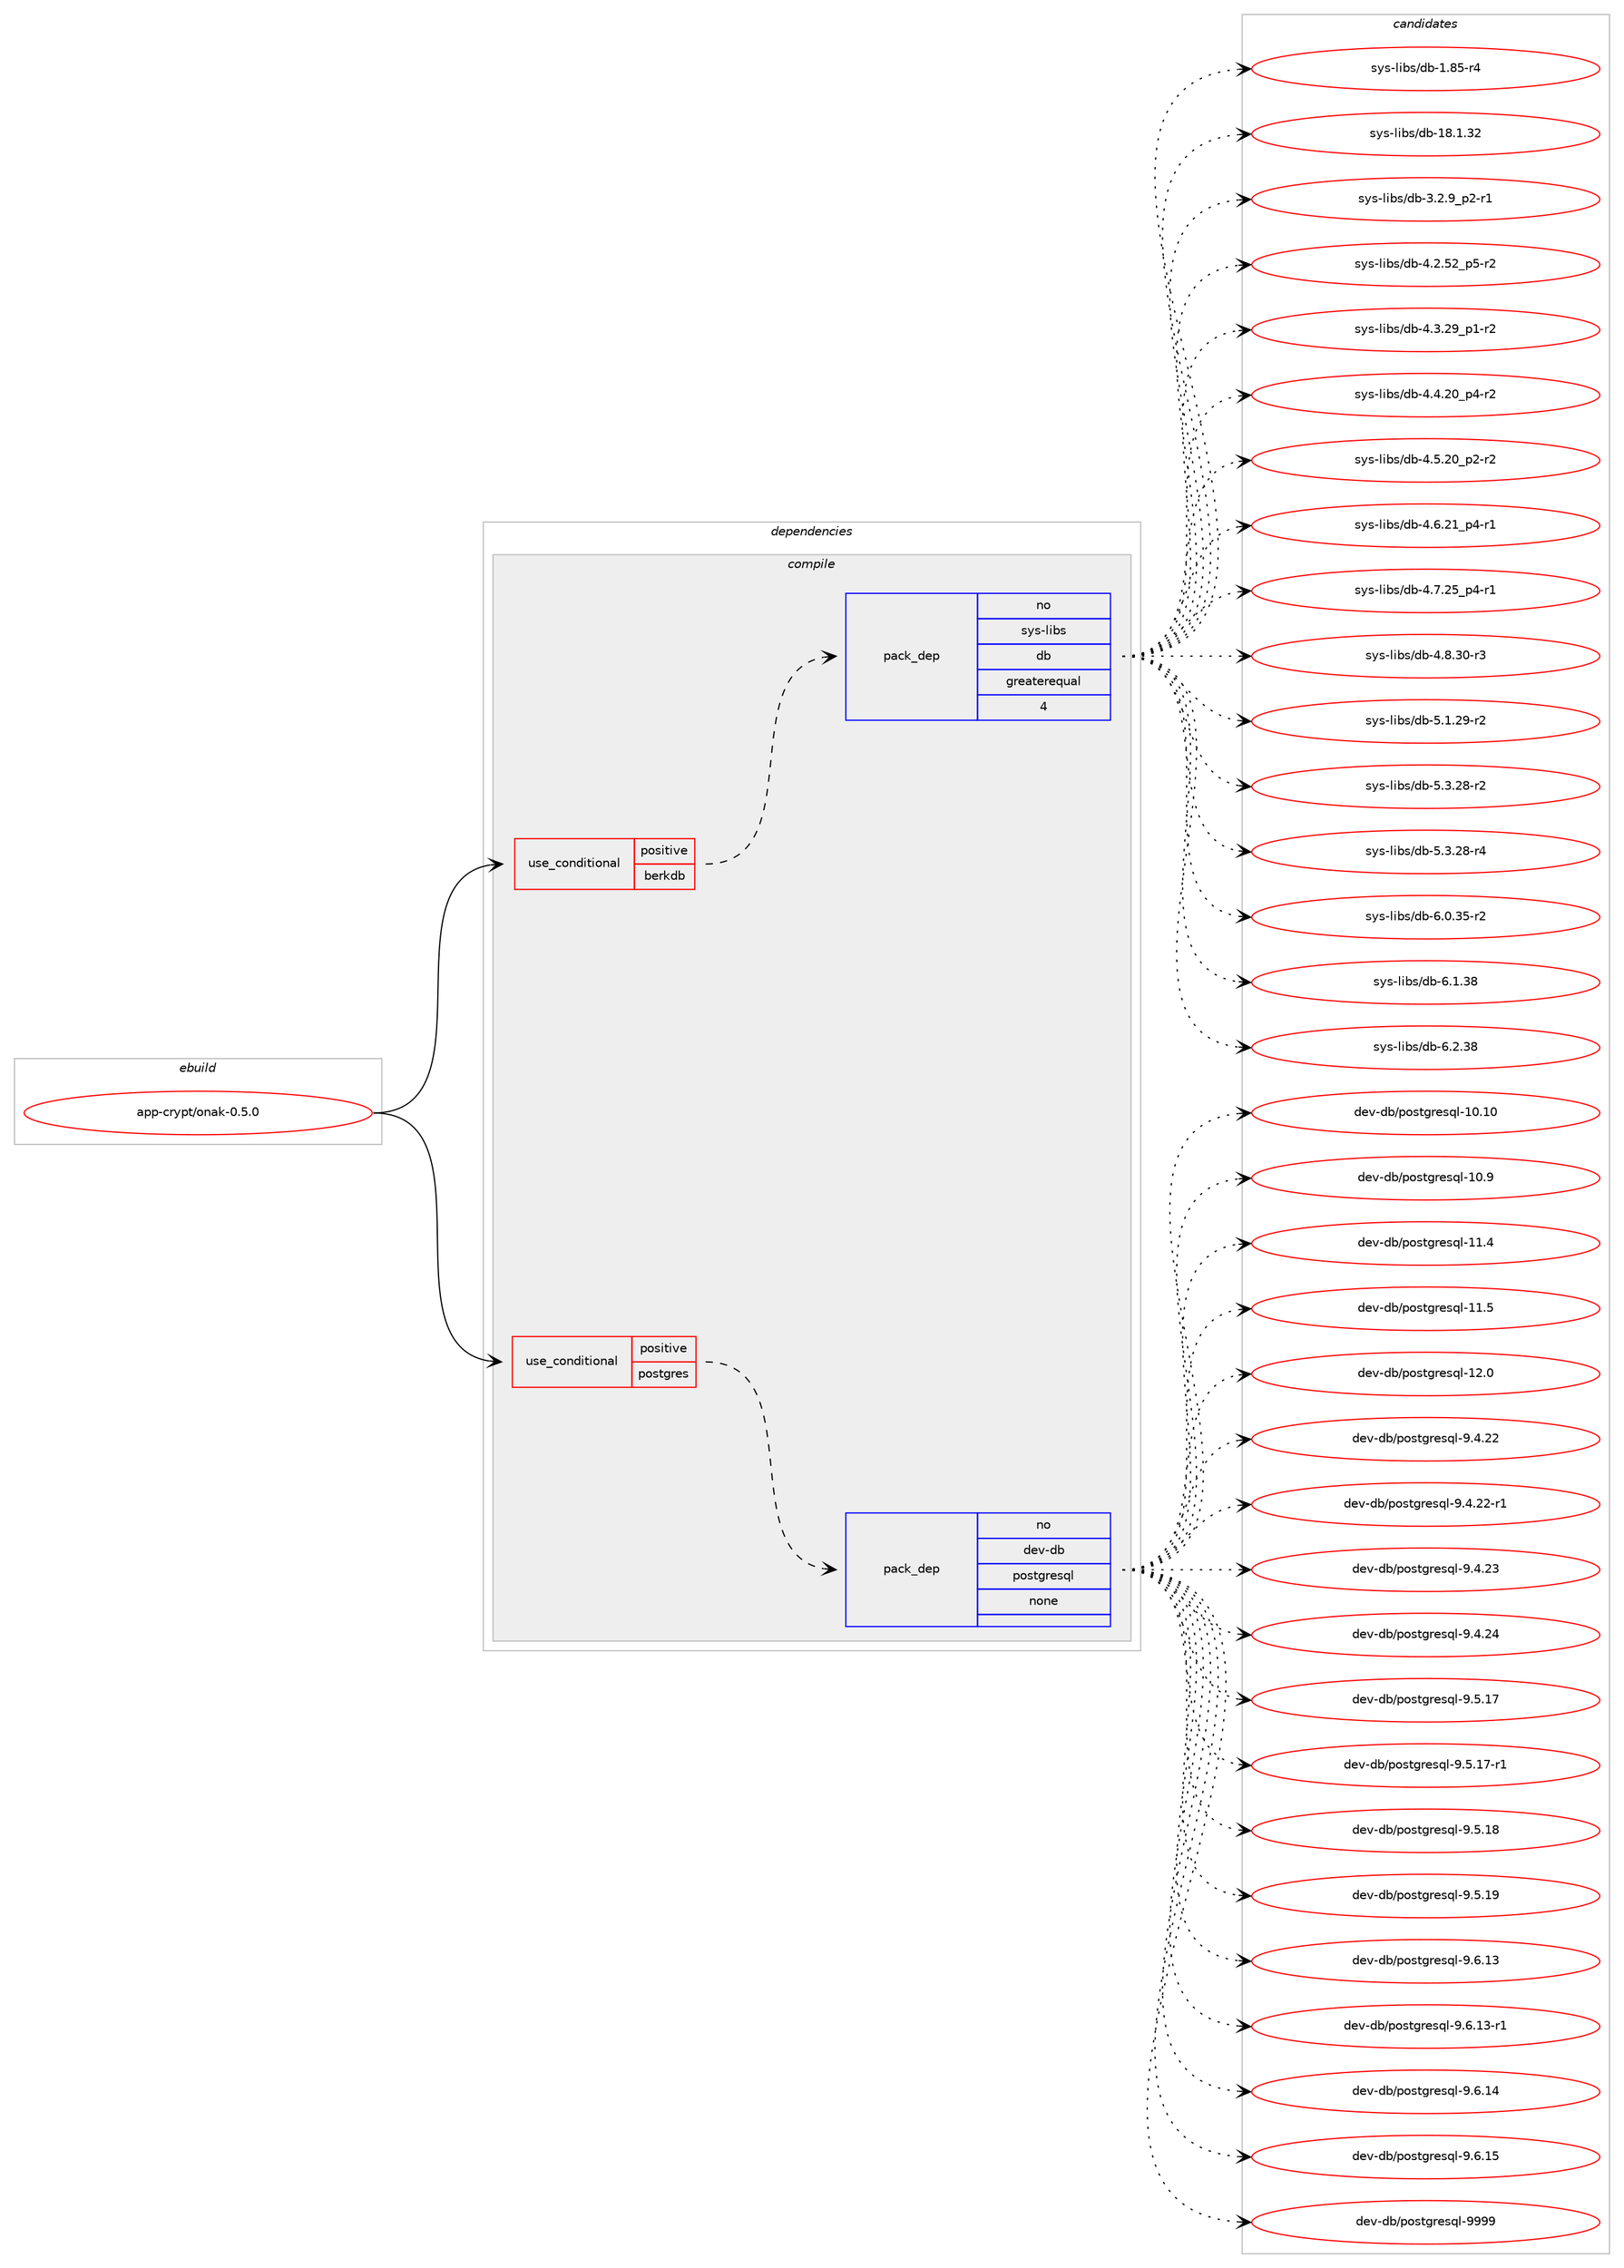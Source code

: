 digraph prolog {

# *************
# Graph options
# *************

newrank=true;
concentrate=true;
compound=true;
graph [rankdir=LR,fontname=Helvetica,fontsize=10,ranksep=1.5];#, ranksep=2.5, nodesep=0.2];
edge  [arrowhead=vee];
node  [fontname=Helvetica,fontsize=10];

# **********
# The ebuild
# **********

subgraph cluster_leftcol {
color=gray;
rank=same;
label=<<i>ebuild</i>>;
id [label="app-crypt/onak-0.5.0", color=red, width=4, href="../app-crypt/onak-0.5.0.svg"];
}

# ****************
# The dependencies
# ****************

subgraph cluster_midcol {
color=gray;
label=<<i>dependencies</i>>;
subgraph cluster_compile {
fillcolor="#eeeeee";
style=filled;
label=<<i>compile</i>>;
subgraph cond113893 {
dependency477598 [label=<<TABLE BORDER="0" CELLBORDER="1" CELLSPACING="0" CELLPADDING="4"><TR><TD ROWSPAN="3" CELLPADDING="10">use_conditional</TD></TR><TR><TD>positive</TD></TR><TR><TD>berkdb</TD></TR></TABLE>>, shape=none, color=red];
subgraph pack355019 {
dependency477599 [label=<<TABLE BORDER="0" CELLBORDER="1" CELLSPACING="0" CELLPADDING="4" WIDTH="220"><TR><TD ROWSPAN="6" CELLPADDING="30">pack_dep</TD></TR><TR><TD WIDTH="110">no</TD></TR><TR><TD>sys-libs</TD></TR><TR><TD>db</TD></TR><TR><TD>greaterequal</TD></TR><TR><TD>4</TD></TR></TABLE>>, shape=none, color=blue];
}
dependency477598:e -> dependency477599:w [weight=20,style="dashed",arrowhead="vee"];
}
id:e -> dependency477598:w [weight=20,style="solid",arrowhead="vee"];
subgraph cond113894 {
dependency477600 [label=<<TABLE BORDER="0" CELLBORDER="1" CELLSPACING="0" CELLPADDING="4"><TR><TD ROWSPAN="3" CELLPADDING="10">use_conditional</TD></TR><TR><TD>positive</TD></TR><TR><TD>postgres</TD></TR></TABLE>>, shape=none, color=red];
subgraph pack355020 {
dependency477601 [label=<<TABLE BORDER="0" CELLBORDER="1" CELLSPACING="0" CELLPADDING="4" WIDTH="220"><TR><TD ROWSPAN="6" CELLPADDING="30">pack_dep</TD></TR><TR><TD WIDTH="110">no</TD></TR><TR><TD>dev-db</TD></TR><TR><TD>postgresql</TD></TR><TR><TD>none</TD></TR><TR><TD></TD></TR></TABLE>>, shape=none, color=blue];
}
dependency477600:e -> dependency477601:w [weight=20,style="dashed",arrowhead="vee"];
}
id:e -> dependency477600:w [weight=20,style="solid",arrowhead="vee"];
}
subgraph cluster_compileandrun {
fillcolor="#eeeeee";
style=filled;
label=<<i>compile and run</i>>;
}
subgraph cluster_run {
fillcolor="#eeeeee";
style=filled;
label=<<i>run</i>>;
}
}

# **************
# The candidates
# **************

subgraph cluster_choices {
rank=same;
color=gray;
label=<<i>candidates</i>>;

subgraph choice355019 {
color=black;
nodesep=1;
choice1151211154510810598115471009845494656534511452 [label="sys-libs/db-1.85-r4", color=red, width=4,href="../sys-libs/db-1.85-r4.svg"];
choice115121115451081059811547100984549564649465150 [label="sys-libs/db-18.1.32", color=red, width=4,href="../sys-libs/db-18.1.32.svg"];
choice1151211154510810598115471009845514650465795112504511449 [label="sys-libs/db-3.2.9_p2-r1", color=red, width=4,href="../sys-libs/db-3.2.9_p2-r1.svg"];
choice115121115451081059811547100984552465046535095112534511450 [label="sys-libs/db-4.2.52_p5-r2", color=red, width=4,href="../sys-libs/db-4.2.52_p5-r2.svg"];
choice115121115451081059811547100984552465146505795112494511450 [label="sys-libs/db-4.3.29_p1-r2", color=red, width=4,href="../sys-libs/db-4.3.29_p1-r2.svg"];
choice115121115451081059811547100984552465246504895112524511450 [label="sys-libs/db-4.4.20_p4-r2", color=red, width=4,href="../sys-libs/db-4.4.20_p4-r2.svg"];
choice115121115451081059811547100984552465346504895112504511450 [label="sys-libs/db-4.5.20_p2-r2", color=red, width=4,href="../sys-libs/db-4.5.20_p2-r2.svg"];
choice115121115451081059811547100984552465446504995112524511449 [label="sys-libs/db-4.6.21_p4-r1", color=red, width=4,href="../sys-libs/db-4.6.21_p4-r1.svg"];
choice115121115451081059811547100984552465546505395112524511449 [label="sys-libs/db-4.7.25_p4-r1", color=red, width=4,href="../sys-libs/db-4.7.25_p4-r1.svg"];
choice11512111545108105981154710098455246564651484511451 [label="sys-libs/db-4.8.30-r3", color=red, width=4,href="../sys-libs/db-4.8.30-r3.svg"];
choice11512111545108105981154710098455346494650574511450 [label="sys-libs/db-5.1.29-r2", color=red, width=4,href="../sys-libs/db-5.1.29-r2.svg"];
choice11512111545108105981154710098455346514650564511450 [label="sys-libs/db-5.3.28-r2", color=red, width=4,href="../sys-libs/db-5.3.28-r2.svg"];
choice11512111545108105981154710098455346514650564511452 [label="sys-libs/db-5.3.28-r4", color=red, width=4,href="../sys-libs/db-5.3.28-r4.svg"];
choice11512111545108105981154710098455446484651534511450 [label="sys-libs/db-6.0.35-r2", color=red, width=4,href="../sys-libs/db-6.0.35-r2.svg"];
choice1151211154510810598115471009845544649465156 [label="sys-libs/db-6.1.38", color=red, width=4,href="../sys-libs/db-6.1.38.svg"];
choice1151211154510810598115471009845544650465156 [label="sys-libs/db-6.2.38", color=red, width=4,href="../sys-libs/db-6.2.38.svg"];
dependency477599:e -> choice1151211154510810598115471009845494656534511452:w [style=dotted,weight="100"];
dependency477599:e -> choice115121115451081059811547100984549564649465150:w [style=dotted,weight="100"];
dependency477599:e -> choice1151211154510810598115471009845514650465795112504511449:w [style=dotted,weight="100"];
dependency477599:e -> choice115121115451081059811547100984552465046535095112534511450:w [style=dotted,weight="100"];
dependency477599:e -> choice115121115451081059811547100984552465146505795112494511450:w [style=dotted,weight="100"];
dependency477599:e -> choice115121115451081059811547100984552465246504895112524511450:w [style=dotted,weight="100"];
dependency477599:e -> choice115121115451081059811547100984552465346504895112504511450:w [style=dotted,weight="100"];
dependency477599:e -> choice115121115451081059811547100984552465446504995112524511449:w [style=dotted,weight="100"];
dependency477599:e -> choice115121115451081059811547100984552465546505395112524511449:w [style=dotted,weight="100"];
dependency477599:e -> choice11512111545108105981154710098455246564651484511451:w [style=dotted,weight="100"];
dependency477599:e -> choice11512111545108105981154710098455346494650574511450:w [style=dotted,weight="100"];
dependency477599:e -> choice11512111545108105981154710098455346514650564511450:w [style=dotted,weight="100"];
dependency477599:e -> choice11512111545108105981154710098455346514650564511452:w [style=dotted,weight="100"];
dependency477599:e -> choice11512111545108105981154710098455446484651534511450:w [style=dotted,weight="100"];
dependency477599:e -> choice1151211154510810598115471009845544649465156:w [style=dotted,weight="100"];
dependency477599:e -> choice1151211154510810598115471009845544650465156:w [style=dotted,weight="100"];
}
subgraph choice355020 {
color=black;
nodesep=1;
choice100101118451009847112111115116103114101115113108454948464948 [label="dev-db/postgresql-10.10", color=red, width=4,href="../dev-db/postgresql-10.10.svg"];
choice1001011184510098471121111151161031141011151131084549484657 [label="dev-db/postgresql-10.9", color=red, width=4,href="../dev-db/postgresql-10.9.svg"];
choice1001011184510098471121111151161031141011151131084549494652 [label="dev-db/postgresql-11.4", color=red, width=4,href="../dev-db/postgresql-11.4.svg"];
choice1001011184510098471121111151161031141011151131084549494653 [label="dev-db/postgresql-11.5", color=red, width=4,href="../dev-db/postgresql-11.5.svg"];
choice1001011184510098471121111151161031141011151131084549504648 [label="dev-db/postgresql-12.0", color=red, width=4,href="../dev-db/postgresql-12.0.svg"];
choice10010111845100984711211111511610311410111511310845574652465050 [label="dev-db/postgresql-9.4.22", color=red, width=4,href="../dev-db/postgresql-9.4.22.svg"];
choice100101118451009847112111115116103114101115113108455746524650504511449 [label="dev-db/postgresql-9.4.22-r1", color=red, width=4,href="../dev-db/postgresql-9.4.22-r1.svg"];
choice10010111845100984711211111511610311410111511310845574652465051 [label="dev-db/postgresql-9.4.23", color=red, width=4,href="../dev-db/postgresql-9.4.23.svg"];
choice10010111845100984711211111511610311410111511310845574652465052 [label="dev-db/postgresql-9.4.24", color=red, width=4,href="../dev-db/postgresql-9.4.24.svg"];
choice10010111845100984711211111511610311410111511310845574653464955 [label="dev-db/postgresql-9.5.17", color=red, width=4,href="../dev-db/postgresql-9.5.17.svg"];
choice100101118451009847112111115116103114101115113108455746534649554511449 [label="dev-db/postgresql-9.5.17-r1", color=red, width=4,href="../dev-db/postgresql-9.5.17-r1.svg"];
choice10010111845100984711211111511610311410111511310845574653464956 [label="dev-db/postgresql-9.5.18", color=red, width=4,href="../dev-db/postgresql-9.5.18.svg"];
choice10010111845100984711211111511610311410111511310845574653464957 [label="dev-db/postgresql-9.5.19", color=red, width=4,href="../dev-db/postgresql-9.5.19.svg"];
choice10010111845100984711211111511610311410111511310845574654464951 [label="dev-db/postgresql-9.6.13", color=red, width=4,href="../dev-db/postgresql-9.6.13.svg"];
choice100101118451009847112111115116103114101115113108455746544649514511449 [label="dev-db/postgresql-9.6.13-r1", color=red, width=4,href="../dev-db/postgresql-9.6.13-r1.svg"];
choice10010111845100984711211111511610311410111511310845574654464952 [label="dev-db/postgresql-9.6.14", color=red, width=4,href="../dev-db/postgresql-9.6.14.svg"];
choice10010111845100984711211111511610311410111511310845574654464953 [label="dev-db/postgresql-9.6.15", color=red, width=4,href="../dev-db/postgresql-9.6.15.svg"];
choice1001011184510098471121111151161031141011151131084557575757 [label="dev-db/postgresql-9999", color=red, width=4,href="../dev-db/postgresql-9999.svg"];
dependency477601:e -> choice100101118451009847112111115116103114101115113108454948464948:w [style=dotted,weight="100"];
dependency477601:e -> choice1001011184510098471121111151161031141011151131084549484657:w [style=dotted,weight="100"];
dependency477601:e -> choice1001011184510098471121111151161031141011151131084549494652:w [style=dotted,weight="100"];
dependency477601:e -> choice1001011184510098471121111151161031141011151131084549494653:w [style=dotted,weight="100"];
dependency477601:e -> choice1001011184510098471121111151161031141011151131084549504648:w [style=dotted,weight="100"];
dependency477601:e -> choice10010111845100984711211111511610311410111511310845574652465050:w [style=dotted,weight="100"];
dependency477601:e -> choice100101118451009847112111115116103114101115113108455746524650504511449:w [style=dotted,weight="100"];
dependency477601:e -> choice10010111845100984711211111511610311410111511310845574652465051:w [style=dotted,weight="100"];
dependency477601:e -> choice10010111845100984711211111511610311410111511310845574652465052:w [style=dotted,weight="100"];
dependency477601:e -> choice10010111845100984711211111511610311410111511310845574653464955:w [style=dotted,weight="100"];
dependency477601:e -> choice100101118451009847112111115116103114101115113108455746534649554511449:w [style=dotted,weight="100"];
dependency477601:e -> choice10010111845100984711211111511610311410111511310845574653464956:w [style=dotted,weight="100"];
dependency477601:e -> choice10010111845100984711211111511610311410111511310845574653464957:w [style=dotted,weight="100"];
dependency477601:e -> choice10010111845100984711211111511610311410111511310845574654464951:w [style=dotted,weight="100"];
dependency477601:e -> choice100101118451009847112111115116103114101115113108455746544649514511449:w [style=dotted,weight="100"];
dependency477601:e -> choice10010111845100984711211111511610311410111511310845574654464952:w [style=dotted,weight="100"];
dependency477601:e -> choice10010111845100984711211111511610311410111511310845574654464953:w [style=dotted,weight="100"];
dependency477601:e -> choice1001011184510098471121111151161031141011151131084557575757:w [style=dotted,weight="100"];
}
}

}
